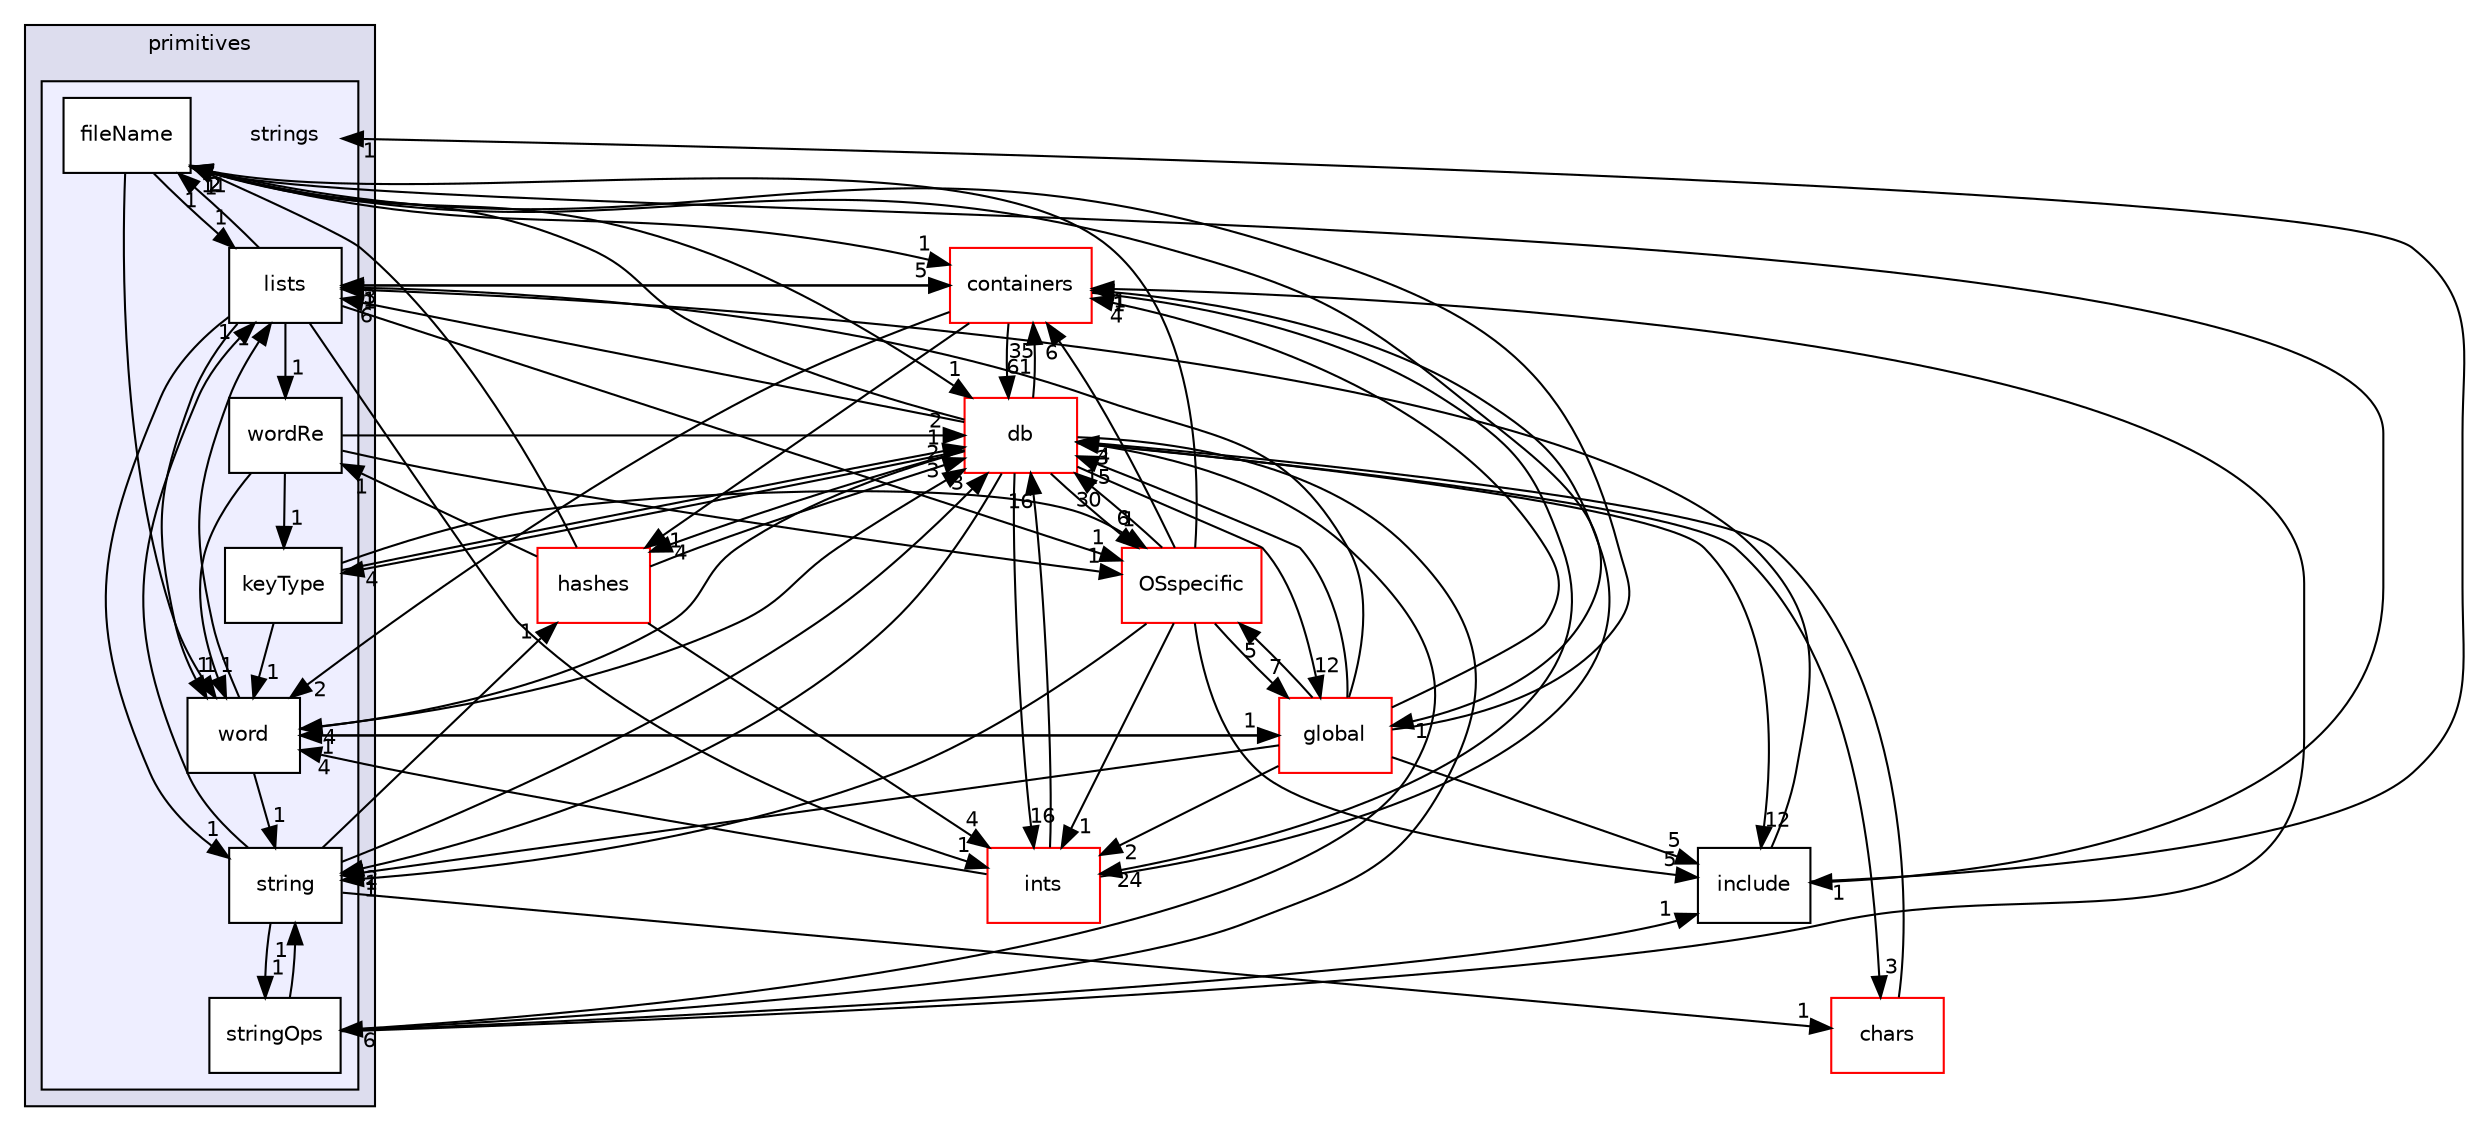 digraph "src/OpenFOAM/primitives/strings" {
  bgcolor=transparent;
  compound=true
  node [ fontsize="10", fontname="Helvetica"];
  edge [ labelfontsize="10", labelfontname="Helvetica"];
  subgraph clusterdir_3e50f45338116b169052b428016851aa {
    graph [ bgcolor="#ddddee", pencolor="black", label="primitives" fontname="Helvetica", fontsize="10", URL="dir_3e50f45338116b169052b428016851aa.html"]
  subgraph clusterdir_ce1ee507886310df0e74ee2e624fbc88 {
    graph [ bgcolor="#eeeeff", pencolor="black", label="" URL="dir_ce1ee507886310df0e74ee2e624fbc88.html"];
    dir_ce1ee507886310df0e74ee2e624fbc88 [shape=plaintext label="strings"];
    dir_e0766cf37aa68a893986759610a2c525 [shape=box label="fileName" color="black" fillcolor="white" style="filled" URL="dir_e0766cf37aa68a893986759610a2c525.html"];
    dir_a83eb367bf26e2d772c6532ab47f4fe7 [shape=box label="keyType" color="black" fillcolor="white" style="filled" URL="dir_a83eb367bf26e2d772c6532ab47f4fe7.html"];
    dir_3225460a2bc040f976df3516175e6565 [shape=box label="lists" color="black" fillcolor="white" style="filled" URL="dir_3225460a2bc040f976df3516175e6565.html"];
    dir_5d269f08fff917248372ebf5423c45f9 [shape=box label="string" color="black" fillcolor="white" style="filled" URL="dir_5d269f08fff917248372ebf5423c45f9.html"];
    dir_04595600e69ea764b416a13a9b2786bb [shape=box label="stringOps" color="black" fillcolor="white" style="filled" URL="dir_04595600e69ea764b416a13a9b2786bb.html"];
    dir_37e5616194788bea54b108232e896e64 [shape=box label="word" color="black" fillcolor="white" style="filled" URL="dir_37e5616194788bea54b108232e896e64.html"];
    dir_c3392db1efe9a2640802296c6b320902 [shape=box label="wordRe" color="black" fillcolor="white" style="filled" URL="dir_c3392db1efe9a2640802296c6b320902.html"];
  }
  }
  dir_19d0872053bde092be81d7fe3f56cbf7 [shape=box label="containers" color="red" URL="dir_19d0872053bde092be81d7fe3f56cbf7.html"];
  dir_63c634f7a7cfd679ac26c67fb30fc32f [shape=box label="db" color="red" URL="dir_63c634f7a7cfd679ac26c67fb30fc32f.html"];
  dir_88dabb3705a9b13be16987836626f570 [shape=box label="chars" color="red" URL="dir_88dabb3705a9b13be16987836626f570.html"];
  dir_8583492183f4d27c76555f8f333dd07b [shape=box label="global" color="red" URL="dir_8583492183f4d27c76555f8f333dd07b.html"];
  dir_e954e9f5966bc1c681a414ec8bd0ee15 [shape=box label="include" URL="dir_e954e9f5966bc1c681a414ec8bd0ee15.html"];
  dir_086c067a0e64eeb439d30ae0c44248d8 [shape=box label="ints" color="red" URL="dir_086c067a0e64eeb439d30ae0c44248d8.html"];
  dir_4283faa153a5178e565ef547cd992a0a [shape=box label="hashes" color="red" URL="dir_4283faa153a5178e565ef547cd992a0a.html"];
  dir_1e7df7a7407fc4618be5c18f76eb7b99 [shape=box label="OSspecific" color="red" URL="dir_1e7df7a7407fc4618be5c18f76eb7b99.html"];
  dir_04595600e69ea764b416a13a9b2786bb->dir_19d0872053bde092be81d7fe3f56cbf7 [headlabel="1", labeldistance=1.5 headhref="dir_002384_001893.html"];
  dir_04595600e69ea764b416a13a9b2786bb->dir_5d269f08fff917248372ebf5423c45f9 [headlabel="1", labeldistance=1.5 headhref="dir_002384_002383.html"];
  dir_04595600e69ea764b416a13a9b2786bb->dir_63c634f7a7cfd679ac26c67fb30fc32f [headlabel="3", labeldistance=1.5 headhref="dir_002384_001944.html"];
  dir_04595600e69ea764b416a13a9b2786bb->dir_e954e9f5966bc1c681a414ec8bd0ee15 [headlabel="1", labeldistance=1.5 headhref="dir_002384_002110.html"];
  dir_e0766cf37aa68a893986759610a2c525->dir_19d0872053bde092be81d7fe3f56cbf7 [headlabel="1", labeldistance=1.5 headhref="dir_002380_001893.html"];
  dir_e0766cf37aa68a893986759610a2c525->dir_3225460a2bc040f976df3516175e6565 [headlabel="1", labeldistance=1.5 headhref="dir_002380_002382.html"];
  dir_e0766cf37aa68a893986759610a2c525->dir_37e5616194788bea54b108232e896e64 [headlabel="1", labeldistance=1.5 headhref="dir_002380_002385.html"];
  dir_e0766cf37aa68a893986759610a2c525->dir_63c634f7a7cfd679ac26c67fb30fc32f [headlabel="1", labeldistance=1.5 headhref="dir_002380_001944.html"];
  dir_e0766cf37aa68a893986759610a2c525->dir_8583492183f4d27c76555f8f333dd07b [headlabel="1", labeldistance=1.5 headhref="dir_002380_002089.html"];
  dir_e0766cf37aa68a893986759610a2c525->dir_e954e9f5966bc1c681a414ec8bd0ee15 [headlabel="1", labeldistance=1.5 headhref="dir_002380_002110.html"];
  dir_19d0872053bde092be81d7fe3f56cbf7->dir_3225460a2bc040f976df3516175e6565 [headlabel="3", labeldistance=1.5 headhref="dir_001893_002382.html"];
  dir_19d0872053bde092be81d7fe3f56cbf7->dir_37e5616194788bea54b108232e896e64 [headlabel="2", labeldistance=1.5 headhref="dir_001893_002385.html"];
  dir_19d0872053bde092be81d7fe3f56cbf7->dir_63c634f7a7cfd679ac26c67fb30fc32f [headlabel="61", labeldistance=1.5 headhref="dir_001893_001944.html"];
  dir_19d0872053bde092be81d7fe3f56cbf7->dir_086c067a0e64eeb439d30ae0c44248d8 [headlabel="24", labeldistance=1.5 headhref="dir_001893_002345.html"];
  dir_19d0872053bde092be81d7fe3f56cbf7->dir_4283faa153a5178e565ef547cd992a0a [headlabel="1", labeldistance=1.5 headhref="dir_001893_002341.html"];
  dir_5d269f08fff917248372ebf5423c45f9->dir_04595600e69ea764b416a13a9b2786bb [headlabel="1", labeldistance=1.5 headhref="dir_002383_002384.html"];
  dir_5d269f08fff917248372ebf5423c45f9->dir_3225460a2bc040f976df3516175e6565 [headlabel="1", labeldistance=1.5 headhref="dir_002383_002382.html"];
  dir_5d269f08fff917248372ebf5423c45f9->dir_63c634f7a7cfd679ac26c67fb30fc32f [headlabel="3", labeldistance=1.5 headhref="dir_002383_001944.html"];
  dir_5d269f08fff917248372ebf5423c45f9->dir_88dabb3705a9b13be16987836626f570 [headlabel="1", labeldistance=1.5 headhref="dir_002383_002318.html"];
  dir_5d269f08fff917248372ebf5423c45f9->dir_4283faa153a5178e565ef547cd992a0a [headlabel="1", labeldistance=1.5 headhref="dir_002383_002341.html"];
  dir_c3392db1efe9a2640802296c6b320902->dir_a83eb367bf26e2d772c6532ab47f4fe7 [headlabel="1", labeldistance=1.5 headhref="dir_002386_002381.html"];
  dir_c3392db1efe9a2640802296c6b320902->dir_37e5616194788bea54b108232e896e64 [headlabel="1", labeldistance=1.5 headhref="dir_002386_002385.html"];
  dir_c3392db1efe9a2640802296c6b320902->dir_63c634f7a7cfd679ac26c67fb30fc32f [headlabel="2", labeldistance=1.5 headhref="dir_002386_001944.html"];
  dir_c3392db1efe9a2640802296c6b320902->dir_1e7df7a7407fc4618be5c18f76eb7b99 [headlabel="1", labeldistance=1.5 headhref="dir_002386_002413.html"];
  dir_3225460a2bc040f976df3516175e6565->dir_e0766cf37aa68a893986759610a2c525 [headlabel="1", labeldistance=1.5 headhref="dir_002382_002380.html"];
  dir_3225460a2bc040f976df3516175e6565->dir_19d0872053bde092be81d7fe3f56cbf7 [headlabel="5", labeldistance=1.5 headhref="dir_002382_001893.html"];
  dir_3225460a2bc040f976df3516175e6565->dir_5d269f08fff917248372ebf5423c45f9 [headlabel="1", labeldistance=1.5 headhref="dir_002382_002383.html"];
  dir_3225460a2bc040f976df3516175e6565->dir_c3392db1efe9a2640802296c6b320902 [headlabel="1", labeldistance=1.5 headhref="dir_002382_002386.html"];
  dir_3225460a2bc040f976df3516175e6565->dir_37e5616194788bea54b108232e896e64 [headlabel="1", labeldistance=1.5 headhref="dir_002382_002385.html"];
  dir_3225460a2bc040f976df3516175e6565->dir_086c067a0e64eeb439d30ae0c44248d8 [headlabel="1", labeldistance=1.5 headhref="dir_002382_002345.html"];
  dir_3225460a2bc040f976df3516175e6565->dir_1e7df7a7407fc4618be5c18f76eb7b99 [headlabel="1", labeldistance=1.5 headhref="dir_002382_002413.html"];
  dir_a83eb367bf26e2d772c6532ab47f4fe7->dir_37e5616194788bea54b108232e896e64 [headlabel="1", labeldistance=1.5 headhref="dir_002381_002385.html"];
  dir_a83eb367bf26e2d772c6532ab47f4fe7->dir_63c634f7a7cfd679ac26c67fb30fc32f [headlabel="1", labeldistance=1.5 headhref="dir_002381_001944.html"];
  dir_a83eb367bf26e2d772c6532ab47f4fe7->dir_1e7df7a7407fc4618be5c18f76eb7b99 [headlabel="1", labeldistance=1.5 headhref="dir_002381_002413.html"];
  dir_37e5616194788bea54b108232e896e64->dir_5d269f08fff917248372ebf5423c45f9 [headlabel="1", labeldistance=1.5 headhref="dir_002385_002383.html"];
  dir_37e5616194788bea54b108232e896e64->dir_3225460a2bc040f976df3516175e6565 [headlabel="1", labeldistance=1.5 headhref="dir_002385_002382.html"];
  dir_37e5616194788bea54b108232e896e64->dir_63c634f7a7cfd679ac26c67fb30fc32f [headlabel="3", labeldistance=1.5 headhref="dir_002385_001944.html"];
  dir_37e5616194788bea54b108232e896e64->dir_8583492183f4d27c76555f8f333dd07b [headlabel="1", labeldistance=1.5 headhref="dir_002385_002089.html"];
  dir_63c634f7a7cfd679ac26c67fb30fc32f->dir_04595600e69ea764b416a13a9b2786bb [headlabel="6", labeldistance=1.5 headhref="dir_001944_002384.html"];
  dir_63c634f7a7cfd679ac26c67fb30fc32f->dir_e0766cf37aa68a893986759610a2c525 [headlabel="11", labeldistance=1.5 headhref="dir_001944_002380.html"];
  dir_63c634f7a7cfd679ac26c67fb30fc32f->dir_19d0872053bde092be81d7fe3f56cbf7 [headlabel="35", labeldistance=1.5 headhref="dir_001944_001893.html"];
  dir_63c634f7a7cfd679ac26c67fb30fc32f->dir_5d269f08fff917248372ebf5423c45f9 [headlabel="2", labeldistance=1.5 headhref="dir_001944_002383.html"];
  dir_63c634f7a7cfd679ac26c67fb30fc32f->dir_3225460a2bc040f976df3516175e6565 [headlabel="6", labeldistance=1.5 headhref="dir_001944_002382.html"];
  dir_63c634f7a7cfd679ac26c67fb30fc32f->dir_a83eb367bf26e2d772c6532ab47f4fe7 [headlabel="4", labeldistance=1.5 headhref="dir_001944_002381.html"];
  dir_63c634f7a7cfd679ac26c67fb30fc32f->dir_37e5616194788bea54b108232e896e64 [headlabel="4", labeldistance=1.5 headhref="dir_001944_002385.html"];
  dir_63c634f7a7cfd679ac26c67fb30fc32f->dir_88dabb3705a9b13be16987836626f570 [headlabel="3", labeldistance=1.5 headhref="dir_001944_002318.html"];
  dir_63c634f7a7cfd679ac26c67fb30fc32f->dir_8583492183f4d27c76555f8f333dd07b [headlabel="12", labeldistance=1.5 headhref="dir_001944_002089.html"];
  dir_63c634f7a7cfd679ac26c67fb30fc32f->dir_e954e9f5966bc1c681a414ec8bd0ee15 [headlabel="12", labeldistance=1.5 headhref="dir_001944_002110.html"];
  dir_63c634f7a7cfd679ac26c67fb30fc32f->dir_086c067a0e64eeb439d30ae0c44248d8 [headlabel="16", labeldistance=1.5 headhref="dir_001944_002345.html"];
  dir_63c634f7a7cfd679ac26c67fb30fc32f->dir_4283faa153a5178e565ef547cd992a0a [headlabel="4", labeldistance=1.5 headhref="dir_001944_002341.html"];
  dir_63c634f7a7cfd679ac26c67fb30fc32f->dir_1e7df7a7407fc4618be5c18f76eb7b99 [headlabel="6", labeldistance=1.5 headhref="dir_001944_002413.html"];
  dir_88dabb3705a9b13be16987836626f570->dir_63c634f7a7cfd679ac26c67fb30fc32f [headlabel="4", labeldistance=1.5 headhref="dir_002318_001944.html"];
  dir_8583492183f4d27c76555f8f333dd07b->dir_e0766cf37aa68a893986759610a2c525 [headlabel="2", labeldistance=1.5 headhref="dir_002089_002380.html"];
  dir_8583492183f4d27c76555f8f333dd07b->dir_19d0872053bde092be81d7fe3f56cbf7 [headlabel="4", labeldistance=1.5 headhref="dir_002089_001893.html"];
  dir_8583492183f4d27c76555f8f333dd07b->dir_5d269f08fff917248372ebf5423c45f9 [headlabel="1", labeldistance=1.5 headhref="dir_002089_002383.html"];
  dir_8583492183f4d27c76555f8f333dd07b->dir_3225460a2bc040f976df3516175e6565 [headlabel="1", labeldistance=1.5 headhref="dir_002089_002382.html"];
  dir_8583492183f4d27c76555f8f333dd07b->dir_37e5616194788bea54b108232e896e64 [headlabel="1", labeldistance=1.5 headhref="dir_002089_002385.html"];
  dir_8583492183f4d27c76555f8f333dd07b->dir_63c634f7a7cfd679ac26c67fb30fc32f [headlabel="15", labeldistance=1.5 headhref="dir_002089_001944.html"];
  dir_8583492183f4d27c76555f8f333dd07b->dir_e954e9f5966bc1c681a414ec8bd0ee15 [headlabel="5", labeldistance=1.5 headhref="dir_002089_002110.html"];
  dir_8583492183f4d27c76555f8f333dd07b->dir_086c067a0e64eeb439d30ae0c44248d8 [headlabel="2", labeldistance=1.5 headhref="dir_002089_002345.html"];
  dir_8583492183f4d27c76555f8f333dd07b->dir_1e7df7a7407fc4618be5c18f76eb7b99 [headlabel="5", labeldistance=1.5 headhref="dir_002089_002413.html"];
  dir_e954e9f5966bc1c681a414ec8bd0ee15->dir_ce1ee507886310df0e74ee2e624fbc88 [headlabel="1", labeldistance=1.5 headhref="dir_002110_002379.html"];
  dir_e954e9f5966bc1c681a414ec8bd0ee15->dir_3225460a2bc040f976df3516175e6565 [headlabel="1", labeldistance=1.5 headhref="dir_002110_002382.html"];
  dir_086c067a0e64eeb439d30ae0c44248d8->dir_19d0872053bde092be81d7fe3f56cbf7 [headlabel="1", labeldistance=1.5 headhref="dir_002345_001893.html"];
  dir_086c067a0e64eeb439d30ae0c44248d8->dir_37e5616194788bea54b108232e896e64 [headlabel="4", labeldistance=1.5 headhref="dir_002345_002385.html"];
  dir_086c067a0e64eeb439d30ae0c44248d8->dir_63c634f7a7cfd679ac26c67fb30fc32f [headlabel="16", labeldistance=1.5 headhref="dir_002345_001944.html"];
  dir_4283faa153a5178e565ef547cd992a0a->dir_e0766cf37aa68a893986759610a2c525 [headlabel="1", labeldistance=1.5 headhref="dir_002341_002380.html"];
  dir_4283faa153a5178e565ef547cd992a0a->dir_c3392db1efe9a2640802296c6b320902 [headlabel="1", labeldistance=1.5 headhref="dir_002341_002386.html"];
  dir_4283faa153a5178e565ef547cd992a0a->dir_63c634f7a7cfd679ac26c67fb30fc32f [headlabel="2", labeldistance=1.5 headhref="dir_002341_001944.html"];
  dir_4283faa153a5178e565ef547cd992a0a->dir_086c067a0e64eeb439d30ae0c44248d8 [headlabel="4", labeldistance=1.5 headhref="dir_002341_002345.html"];
  dir_1e7df7a7407fc4618be5c18f76eb7b99->dir_e0766cf37aa68a893986759610a2c525 [headlabel="2", labeldistance=1.5 headhref="dir_002413_002380.html"];
  dir_1e7df7a7407fc4618be5c18f76eb7b99->dir_19d0872053bde092be81d7fe3f56cbf7 [headlabel="6", labeldistance=1.5 headhref="dir_002413_001893.html"];
  dir_1e7df7a7407fc4618be5c18f76eb7b99->dir_5d269f08fff917248372ebf5423c45f9 [headlabel="1", labeldistance=1.5 headhref="dir_002413_002383.html"];
  dir_1e7df7a7407fc4618be5c18f76eb7b99->dir_63c634f7a7cfd679ac26c67fb30fc32f [headlabel="30", labeldistance=1.5 headhref="dir_002413_001944.html"];
  dir_1e7df7a7407fc4618be5c18f76eb7b99->dir_8583492183f4d27c76555f8f333dd07b [headlabel="7", labeldistance=1.5 headhref="dir_002413_002089.html"];
  dir_1e7df7a7407fc4618be5c18f76eb7b99->dir_e954e9f5966bc1c681a414ec8bd0ee15 [headlabel="5", labeldistance=1.5 headhref="dir_002413_002110.html"];
  dir_1e7df7a7407fc4618be5c18f76eb7b99->dir_086c067a0e64eeb439d30ae0c44248d8 [headlabel="1", labeldistance=1.5 headhref="dir_002413_002345.html"];
}
